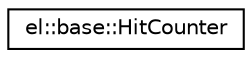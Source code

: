 digraph "Graphical Class Hierarchy"
{
  edge [fontname="Helvetica",fontsize="10",labelfontname="Helvetica",labelfontsize="10"];
  node [fontname="Helvetica",fontsize="10",shape=record];
  rankdir="LR";
  Node1 [label="el::base::HitCounter",height=0.2,width=0.4,color="black", fillcolor="white", style="filled",URL="$classel_1_1base_1_1_hit_counter.html",tooltip="Class that keeps record of current line hit for occasional logging. "];
}
